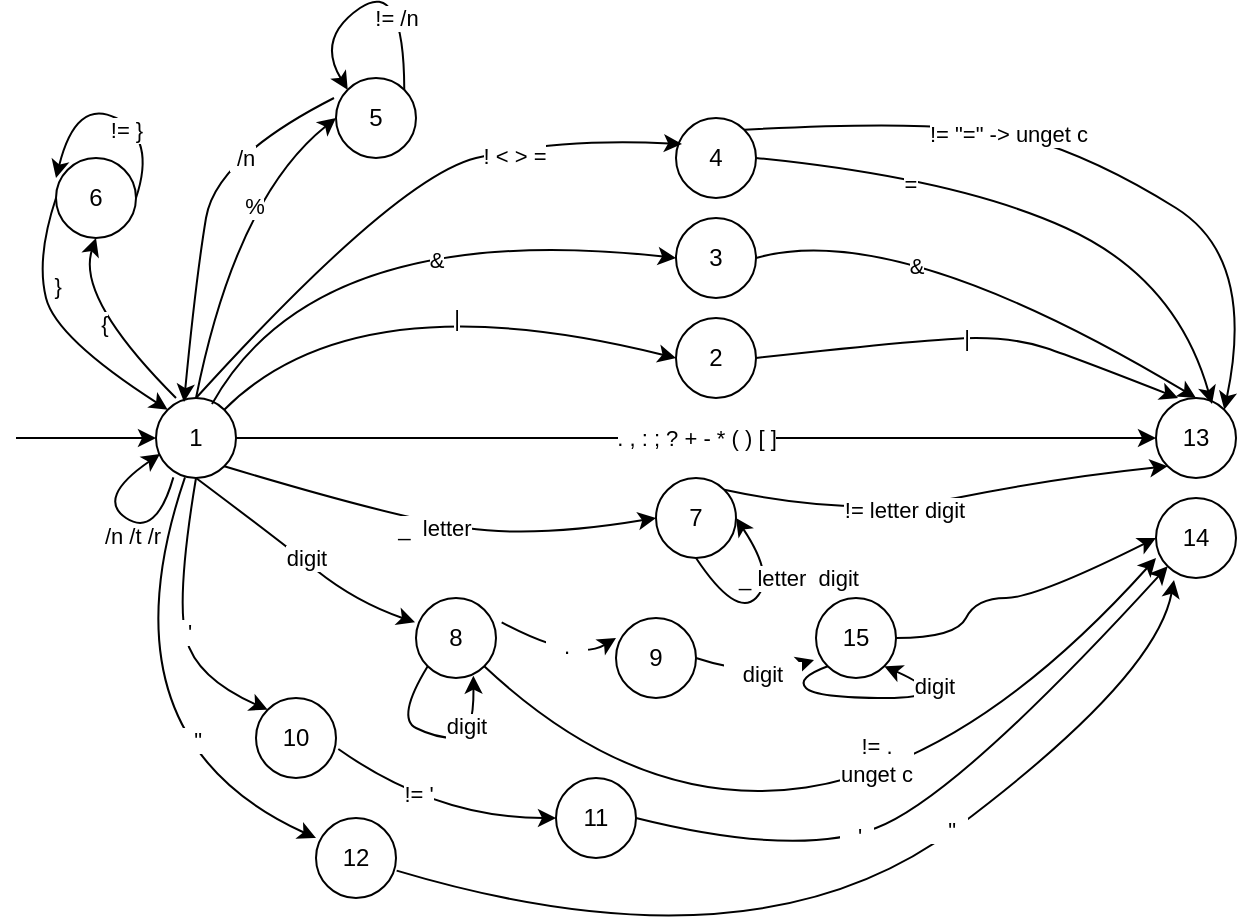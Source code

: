 <mxfile version="27.0.9">
  <diagram name="Página-1" id="EA2uWLYJ_UOKSl-ZkAOq">
    <mxGraphModel dx="944" dy="574" grid="1" gridSize="10" guides="1" tooltips="1" connect="1" arrows="1" fold="1" page="1" pageScale="1" pageWidth="827" pageHeight="1169" math="0" shadow="0">
      <root>
        <mxCell id="0" />
        <mxCell id="1" parent="0" />
        <mxCell id="xxiWGJY82aHQJvhDrTCa-1" value="1" style="ellipse;whiteSpace=wrap;html=1;aspect=fixed;" parent="1" vertex="1">
          <mxGeometry x="80" y="240" width="40" height="40" as="geometry" />
        </mxCell>
        <mxCell id="xxiWGJY82aHQJvhDrTCa-2" value="3" style="ellipse;whiteSpace=wrap;html=1;aspect=fixed;" parent="1" vertex="1">
          <mxGeometry x="340" y="150" width="40" height="40" as="geometry" />
        </mxCell>
        <mxCell id="xxiWGJY82aHQJvhDrTCa-3" value="2" style="ellipse;whiteSpace=wrap;html=1;aspect=fixed;" parent="1" vertex="1">
          <mxGeometry x="340" y="200" width="40" height="40" as="geometry" />
        </mxCell>
        <mxCell id="xxiWGJY82aHQJvhDrTCa-4" value="13" style="ellipse;whiteSpace=wrap;html=1;aspect=fixed;" parent="1" vertex="1">
          <mxGeometry x="580" y="240" width="40" height="40" as="geometry" />
        </mxCell>
        <mxCell id="xxiWGJY82aHQJvhDrTCa-8" value="" style="curved=1;endArrow=classic;html=1;rounded=0;entryX=0;entryY=0.5;entryDx=0;entryDy=0;exitX=1;exitY=0;exitDx=0;exitDy=0;" parent="1" source="xxiWGJY82aHQJvhDrTCa-1" target="xxiWGJY82aHQJvhDrTCa-3" edge="1">
          <mxGeometry width="50" height="50" relative="1" as="geometry">
            <mxPoint x="96" y="230" as="sourcePoint" />
            <mxPoint x="224.86" y="174" as="targetPoint" />
            <Array as="points">
              <mxPoint x="180" y="180" />
            </Array>
          </mxGeometry>
        </mxCell>
        <mxCell id="xxiWGJY82aHQJvhDrTCa-15" value="|" style="edgeLabel;html=1;align=center;verticalAlign=middle;resizable=0;points=[];" parent="xxiWGJY82aHQJvhDrTCa-8" vertex="1" connectable="0">
          <mxGeometry x="-0.026" relative="1" as="geometry">
            <mxPoint x="18" y="12" as="offset" />
          </mxGeometry>
        </mxCell>
        <mxCell id="xxiWGJY82aHQJvhDrTCa-10" value="" style="endArrow=classic;html=1;rounded=0;exitX=1;exitY=0.5;exitDx=0;exitDy=0;entryX=0;entryY=0.5;entryDx=0;entryDy=0;" parent="1" source="xxiWGJY82aHQJvhDrTCa-1" target="xxiWGJY82aHQJvhDrTCa-4" edge="1">
          <mxGeometry width="50" height="50" relative="1" as="geometry">
            <mxPoint x="390" y="290" as="sourcePoint" />
            <mxPoint x="440" y="240" as="targetPoint" />
          </mxGeometry>
        </mxCell>
        <mxCell id="xxiWGJY82aHQJvhDrTCa-13" value=". , : ; ? + - * ( ) [ ]" style="edgeLabel;html=1;align=center;verticalAlign=middle;resizable=0;points=[];" parent="xxiWGJY82aHQJvhDrTCa-10" vertex="1" connectable="0">
          <mxGeometry x="0.03" relative="1" as="geometry">
            <mxPoint x="-7" as="offset" />
          </mxGeometry>
        </mxCell>
        <mxCell id="xxiWGJY82aHQJvhDrTCa-16" value="" style="curved=1;endArrow=classic;html=1;rounded=0;entryX=0.275;entryY=0;entryDx=0;entryDy=0;exitX=1;exitY=0.5;exitDx=0;exitDy=0;entryPerimeter=0;" parent="1" source="xxiWGJY82aHQJvhDrTCa-3" target="xxiWGJY82aHQJvhDrTCa-4" edge="1">
          <mxGeometry width="50" height="50" relative="1" as="geometry">
            <mxPoint x="490" y="236" as="sourcePoint" />
            <mxPoint x="716" y="170" as="targetPoint" />
            <Array as="points">
              <mxPoint x="470" y="210" />
              <mxPoint x="510" y="210" />
              <mxPoint x="540" y="220" />
            </Array>
          </mxGeometry>
        </mxCell>
        <mxCell id="xxiWGJY82aHQJvhDrTCa-17" value="|" style="edgeLabel;html=1;align=center;verticalAlign=middle;resizable=0;points=[];" parent="xxiWGJY82aHQJvhDrTCa-16" vertex="1" connectable="0">
          <mxGeometry x="-0.026" relative="1" as="geometry">
            <mxPoint as="offset" />
          </mxGeometry>
        </mxCell>
        <mxCell id="xxiWGJY82aHQJvhDrTCa-18" value="" style="curved=1;endArrow=classic;html=1;rounded=0;exitX=0.7;exitY=0.075;exitDx=0;exitDy=0;exitPerimeter=0;entryX=0;entryY=0.5;entryDx=0;entryDy=0;" parent="1" source="xxiWGJY82aHQJvhDrTCa-1" target="xxiWGJY82aHQJvhDrTCa-2" edge="1">
          <mxGeometry width="50" height="50" relative="1" as="geometry">
            <mxPoint x="100" y="226" as="sourcePoint" />
            <mxPoint x="330" y="130" as="targetPoint" />
            <Array as="points">
              <mxPoint x="160" y="150" />
            </Array>
          </mxGeometry>
        </mxCell>
        <mxCell id="xxiWGJY82aHQJvhDrTCa-23" value="&amp;amp;" style="edgeLabel;html=1;align=center;verticalAlign=middle;resizable=0;points=[];" parent="xxiWGJY82aHQJvhDrTCa-18" vertex="1" connectable="0">
          <mxGeometry x="-0.047" y="-1" relative="1" as="geometry">
            <mxPoint x="30" y="16" as="offset" />
          </mxGeometry>
        </mxCell>
        <mxCell id="xxiWGJY82aHQJvhDrTCa-24" value="" style="curved=1;endArrow=classic;html=1;rounded=0;exitX=1;exitY=0.5;exitDx=0;exitDy=0;entryX=0.5;entryY=0;entryDx=0;entryDy=0;" parent="1" source="xxiWGJY82aHQJvhDrTCa-2" target="xxiWGJY82aHQJvhDrTCa-4" edge="1">
          <mxGeometry width="50" height="50" relative="1" as="geometry">
            <mxPoint x="380" y="181.5" as="sourcePoint" />
            <mxPoint x="612" y="58.5" as="targetPoint" />
            <Array as="points">
              <mxPoint x="450" y="150" />
            </Array>
          </mxGeometry>
        </mxCell>
        <mxCell id="xxiWGJY82aHQJvhDrTCa-25" value="&amp;amp;" style="edgeLabel;html=1;align=center;verticalAlign=middle;resizable=0;points=[];" parent="xxiWGJY82aHQJvhDrTCa-24" vertex="1" connectable="0">
          <mxGeometry x="-0.047" y="-1" relative="1" as="geometry">
            <mxPoint x="-28" as="offset" />
          </mxGeometry>
        </mxCell>
        <mxCell id="xxiWGJY82aHQJvhDrTCa-26" value="5" style="ellipse;whiteSpace=wrap;html=1;aspect=fixed;" parent="1" vertex="1">
          <mxGeometry x="170" y="80" width="40" height="40" as="geometry" />
        </mxCell>
        <mxCell id="xxiWGJY82aHQJvhDrTCa-28" value="" style="curved=1;endArrow=classic;html=1;rounded=0;exitX=0.5;exitY=0;exitDx=0;exitDy=0;entryX=0;entryY=0.5;entryDx=0;entryDy=0;" parent="1" source="xxiWGJY82aHQJvhDrTCa-1" target="xxiWGJY82aHQJvhDrTCa-26" edge="1">
          <mxGeometry width="50" height="50" relative="1" as="geometry">
            <mxPoint x="390" y="290" as="sourcePoint" />
            <mxPoint x="440" y="240" as="targetPoint" />
            <Array as="points">
              <mxPoint x="120" y="140" />
            </Array>
          </mxGeometry>
        </mxCell>
        <mxCell id="xxiWGJY82aHQJvhDrTCa-29" value="%" style="edgeLabel;html=1;align=center;verticalAlign=middle;resizable=0;points=[];" parent="xxiWGJY82aHQJvhDrTCa-28" vertex="1" connectable="0">
          <mxGeometry x="0.251" y="-17" relative="1" as="geometry">
            <mxPoint x="-3" y="-8" as="offset" />
          </mxGeometry>
        </mxCell>
        <mxCell id="xxiWGJY82aHQJvhDrTCa-34" value="6" style="ellipse;whiteSpace=wrap;html=1;aspect=fixed;" parent="1" vertex="1">
          <mxGeometry x="30" y="120" width="40" height="40" as="geometry" />
        </mxCell>
        <mxCell id="xxiWGJY82aHQJvhDrTCa-35" value="" style="curved=1;endArrow=classic;html=1;rounded=0;exitX=0.25;exitY=0;exitDx=0;exitDy=0;exitPerimeter=0;entryX=0.5;entryY=1;entryDx=0;entryDy=0;" parent="1" source="xxiWGJY82aHQJvhDrTCa-1" target="xxiWGJY82aHQJvhDrTCa-34" edge="1">
          <mxGeometry width="50" height="50" relative="1" as="geometry">
            <mxPoint x="90" y="195" as="sourcePoint" />
            <mxPoint x="50" y="170" as="targetPoint" />
            <Array as="points">
              <mxPoint x="40" y="190" />
            </Array>
          </mxGeometry>
        </mxCell>
        <mxCell id="xxiWGJY82aHQJvhDrTCa-37" value="{" style="edgeLabel;html=1;align=center;verticalAlign=middle;resizable=0;points=[];" parent="xxiWGJY82aHQJvhDrTCa-35" vertex="1" connectable="0">
          <mxGeometry x="0.016" y="-1" relative="1" as="geometry">
            <mxPoint as="offset" />
          </mxGeometry>
        </mxCell>
        <mxCell id="xxiWGJY82aHQJvhDrTCa-38" value="" style="curved=1;endArrow=classic;html=1;rounded=0;exitX=1;exitY=0.5;exitDx=0;exitDy=0;entryX=0;entryY=0.25;entryDx=0;entryDy=0;entryPerimeter=0;" parent="1" source="xxiWGJY82aHQJvhDrTCa-34" target="xxiWGJY82aHQJvhDrTCa-34" edge="1">
          <mxGeometry width="50" height="50" relative="1" as="geometry">
            <mxPoint x="400" y="230" as="sourcePoint" />
            <mxPoint x="450" y="180" as="targetPoint" />
            <Array as="points">
              <mxPoint x="80" y="110" />
              <mxPoint x="40" y="90" />
            </Array>
          </mxGeometry>
        </mxCell>
        <mxCell id="xxiWGJY82aHQJvhDrTCa-39" value="!= }" style="edgeLabel;html=1;align=center;verticalAlign=middle;resizable=0;points=[];" parent="xxiWGJY82aHQJvhDrTCa-38" vertex="1" connectable="0">
          <mxGeometry x="-0.106" y="6" relative="1" as="geometry">
            <mxPoint x="6" as="offset" />
          </mxGeometry>
        </mxCell>
        <mxCell id="xxiWGJY82aHQJvhDrTCa-42" value="" style="curved=1;endArrow=classic;html=1;rounded=0;exitX=0;exitY=0.5;exitDx=0;exitDy=0;entryX=0;entryY=0;entryDx=0;entryDy=0;" parent="1" source="xxiWGJY82aHQJvhDrTCa-34" target="xxiWGJY82aHQJvhDrTCa-1" edge="1">
          <mxGeometry width="50" height="50" relative="1" as="geometry">
            <mxPoint x="400" y="230" as="sourcePoint" />
            <mxPoint x="450" y="180" as="targetPoint" />
            <Array as="points">
              <mxPoint x="20" y="170" />
              <mxPoint x="30" y="210" />
            </Array>
          </mxGeometry>
        </mxCell>
        <mxCell id="xxiWGJY82aHQJvhDrTCa-43" value="&amp;nbsp;} " style="edgeLabel;html=1;align=center;verticalAlign=middle;resizable=0;points=[];" parent="xxiWGJY82aHQJvhDrTCa-42" vertex="1" connectable="0">
          <mxGeometry x="-0.323" y="5" relative="1" as="geometry">
            <mxPoint as="offset" />
          </mxGeometry>
        </mxCell>
        <mxCell id="xxiWGJY82aHQJvhDrTCa-45" value="" style="curved=1;endArrow=classic;html=1;rounded=0;exitX=1;exitY=0;exitDx=0;exitDy=0;entryX=0;entryY=0;entryDx=0;entryDy=0;" parent="1" source="xxiWGJY82aHQJvhDrTCa-26" target="xxiWGJY82aHQJvhDrTCa-26" edge="1">
          <mxGeometry width="50" height="50" relative="1" as="geometry">
            <mxPoint x="380" y="110" as="sourcePoint" />
            <mxPoint x="340" y="100" as="targetPoint" />
            <Array as="points">
              <mxPoint x="204" y="30" />
              <mxPoint x="160" y="60" />
            </Array>
          </mxGeometry>
        </mxCell>
        <mxCell id="xxiWGJY82aHQJvhDrTCa-47" value="!= /n" style="edgeLabel;html=1;align=center;verticalAlign=middle;resizable=0;points=[];" parent="xxiWGJY82aHQJvhDrTCa-45" vertex="1" connectable="0">
          <mxGeometry x="-0.156" y="6" relative="1" as="geometry">
            <mxPoint x="-5" y="13" as="offset" />
          </mxGeometry>
        </mxCell>
        <mxCell id="xxiWGJY82aHQJvhDrTCa-48" value="" style="curved=1;endArrow=classic;html=1;rounded=0;entryX=0.35;entryY=0.05;entryDx=0;entryDy=0;entryPerimeter=0;exitX=-0.025;exitY=0.25;exitDx=0;exitDy=0;exitPerimeter=0;" parent="1" source="xxiWGJY82aHQJvhDrTCa-26" target="xxiWGJY82aHQJvhDrTCa-1" edge="1">
          <mxGeometry width="50" height="50" relative="1" as="geometry">
            <mxPoint x="340" y="80" as="sourcePoint" />
            <mxPoint x="450" y="240" as="targetPoint" />
            <Array as="points">
              <mxPoint x="110" y="120" />
              <mxPoint x="100" y="180" />
            </Array>
          </mxGeometry>
        </mxCell>
        <mxCell id="xxiWGJY82aHQJvhDrTCa-49" value="&amp;nbsp;/n " style="edgeLabel;html=1;align=center;verticalAlign=middle;resizable=0;points=[];" parent="xxiWGJY82aHQJvhDrTCa-48" vertex="1" connectable="0">
          <mxGeometry x="-0.423" y="6" relative="1" as="geometry">
            <mxPoint as="offset" />
          </mxGeometry>
        </mxCell>
        <mxCell id="xxiWGJY82aHQJvhDrTCa-50" value="" style="curved=1;endArrow=classic;html=1;rounded=0;exitX=0.217;exitY=0.992;exitDx=0;exitDy=0;entryX=0.05;entryY=0.7;entryDx=0;entryDy=0;entryPerimeter=0;exitPerimeter=0;" parent="1" source="xxiWGJY82aHQJvhDrTCa-1" target="xxiWGJY82aHQJvhDrTCa-1" edge="1">
          <mxGeometry width="50" height="50" relative="1" as="geometry">
            <mxPoint x="400" y="290" as="sourcePoint" />
            <mxPoint x="450" y="240" as="targetPoint" />
            <Array as="points">
              <mxPoint x="80" y="310" />
              <mxPoint x="50" y="290" />
            </Array>
          </mxGeometry>
        </mxCell>
        <mxCell id="xxiWGJY82aHQJvhDrTCa-52" value="/n /t /r" style="edgeLabel;html=1;align=center;verticalAlign=middle;resizable=0;points=[];" parent="xxiWGJY82aHQJvhDrTCa-50" vertex="1" connectable="0">
          <mxGeometry x="-0.12" y="2" relative="1" as="geometry">
            <mxPoint x="2" y="6" as="offset" />
          </mxGeometry>
        </mxCell>
        <mxCell id="xxiWGJY82aHQJvhDrTCa-53" value="" style="endArrow=classic;html=1;rounded=0;" parent="1" edge="1">
          <mxGeometry width="50" height="50" relative="1" as="geometry">
            <mxPoint x="10" y="260" as="sourcePoint" />
            <mxPoint x="80" y="260" as="targetPoint" />
          </mxGeometry>
        </mxCell>
        <mxCell id="xxiWGJY82aHQJvhDrTCa-54" value="4" style="ellipse;whiteSpace=wrap;html=1;aspect=fixed;" parent="1" vertex="1">
          <mxGeometry x="340" y="100" width="40" height="40" as="geometry" />
        </mxCell>
        <mxCell id="xxiWGJY82aHQJvhDrTCa-55" value="" style="curved=1;endArrow=classic;html=1;rounded=0;exitX=0.5;exitY=0;exitDx=0;exitDy=0;entryX=0.075;entryY=0.325;entryDx=0;entryDy=0;entryPerimeter=0;" parent="1" source="xxiWGJY82aHQJvhDrTCa-1" target="xxiWGJY82aHQJvhDrTCa-54" edge="1">
          <mxGeometry width="50" height="50" relative="1" as="geometry">
            <mxPoint x="330" y="290" as="sourcePoint" />
            <mxPoint x="380" y="240" as="targetPoint" />
            <Array as="points">
              <mxPoint x="200" y="130" />
              <mxPoint x="280" y="110" />
            </Array>
          </mxGeometry>
        </mxCell>
        <mxCell id="xxiWGJY82aHQJvhDrTCa-56" value="! &amp;lt; &amp;gt; =" style="edgeLabel;html=1;align=center;verticalAlign=middle;resizable=0;points=[];" parent="xxiWGJY82aHQJvhDrTCa-55" vertex="1" connectable="0">
          <mxGeometry x="0.419" y="-3" relative="1" as="geometry">
            <mxPoint as="offset" />
          </mxGeometry>
        </mxCell>
        <mxCell id="xxiWGJY82aHQJvhDrTCa-57" value="" style="curved=1;endArrow=classic;html=1;rounded=0;entryX=0.7;entryY=0.075;entryDx=0;entryDy=0;exitX=1;exitY=0.5;exitDx=0;exitDy=0;entryPerimeter=0;" parent="1" source="xxiWGJY82aHQJvhDrTCa-54" target="xxiWGJY82aHQJvhDrTCa-4" edge="1">
          <mxGeometry width="50" height="50" relative="1" as="geometry">
            <mxPoint x="330" y="290" as="sourcePoint" />
            <mxPoint x="380" y="240" as="targetPoint" />
            <Array as="points">
              <mxPoint x="480" y="130" />
              <mxPoint x="590" y="180" />
            </Array>
          </mxGeometry>
        </mxCell>
        <mxCell id="xxiWGJY82aHQJvhDrTCa-58" value="=" style="edgeLabel;html=1;align=center;verticalAlign=middle;resizable=0;points=[];" parent="xxiWGJY82aHQJvhDrTCa-57" vertex="1" connectable="0">
          <mxGeometry x="-0.455" y="-5" relative="1" as="geometry">
            <mxPoint as="offset" />
          </mxGeometry>
        </mxCell>
        <mxCell id="xxiWGJY82aHQJvhDrTCa-59" value="" style="curved=1;endArrow=classic;html=1;rounded=0;exitX=1;exitY=0;exitDx=0;exitDy=0;entryX=1;entryY=0;entryDx=0;entryDy=0;" parent="1" source="xxiWGJY82aHQJvhDrTCa-54" target="xxiWGJY82aHQJvhDrTCa-4" edge="1">
          <mxGeometry width="50" height="50" relative="1" as="geometry">
            <mxPoint x="330" y="290" as="sourcePoint" />
            <mxPoint x="380" y="240" as="targetPoint" />
            <Array as="points">
              <mxPoint x="480" y="100" />
              <mxPoint x="550" y="120" />
              <mxPoint x="630" y="170" />
            </Array>
          </mxGeometry>
        </mxCell>
        <mxCell id="xxiWGJY82aHQJvhDrTCa-60" value="!= &quot;=&quot; -&amp;gt; unget c" style="edgeLabel;html=1;align=center;verticalAlign=middle;resizable=0;points=[];" parent="xxiWGJY82aHQJvhDrTCa-59" vertex="1" connectable="0">
          <mxGeometry x="-0.243" relative="1" as="geometry">
            <mxPoint as="offset" />
          </mxGeometry>
        </mxCell>
        <mxCell id="xxiWGJY82aHQJvhDrTCa-61" value="7" style="ellipse;whiteSpace=wrap;html=1;aspect=fixed;" parent="1" vertex="1">
          <mxGeometry x="330" y="280" width="40" height="40" as="geometry" />
        </mxCell>
        <mxCell id="xxiWGJY82aHQJvhDrTCa-62" value="8" style="ellipse;whiteSpace=wrap;html=1;aspect=fixed;" parent="1" vertex="1">
          <mxGeometry x="210" y="340" width="40" height="40" as="geometry" />
        </mxCell>
        <mxCell id="xxiWGJY82aHQJvhDrTCa-63" value="15" style="ellipse;whiteSpace=wrap;html=1;aspect=fixed;" parent="1" vertex="1">
          <mxGeometry x="410" y="340" width="40" height="40" as="geometry" />
        </mxCell>
        <mxCell id="xxiWGJY82aHQJvhDrTCa-64" value="11" style="ellipse;whiteSpace=wrap;html=1;aspect=fixed;" parent="1" vertex="1">
          <mxGeometry x="280" y="430" width="40" height="40" as="geometry" />
        </mxCell>
        <mxCell id="xxiWGJY82aHQJvhDrTCa-66" value="10" style="ellipse;whiteSpace=wrap;html=1;aspect=fixed;" parent="1" vertex="1">
          <mxGeometry x="130" y="390" width="40" height="40" as="geometry" />
        </mxCell>
        <mxCell id="xxiWGJY82aHQJvhDrTCa-67" value="" style="curved=1;endArrow=classic;html=1;rounded=0;exitX=1;exitY=1;exitDx=0;exitDy=0;entryX=0;entryY=0.5;entryDx=0;entryDy=0;" parent="1" source="xxiWGJY82aHQJvhDrTCa-1" target="xxiWGJY82aHQJvhDrTCa-61" edge="1">
          <mxGeometry width="50" height="50" relative="1" as="geometry">
            <mxPoint x="320" y="330" as="sourcePoint" />
            <mxPoint x="370" y="280" as="targetPoint" />
            <Array as="points">
              <mxPoint x="200" y="300" />
              <mxPoint x="270" y="310" />
            </Array>
          </mxGeometry>
        </mxCell>
        <mxCell id="xxiWGJY82aHQJvhDrTCa-68" value="_&amp;nbsp; letter" style="edgeLabel;html=1;align=center;verticalAlign=middle;resizable=0;points=[];" parent="xxiWGJY82aHQJvhDrTCa-67" vertex="1" connectable="0">
          <mxGeometry x="-0.02" y="-2" relative="1" as="geometry">
            <mxPoint as="offset" />
          </mxGeometry>
        </mxCell>
        <mxCell id="xxiWGJY82aHQJvhDrTCa-69" value="" style="curved=1;endArrow=classic;html=1;rounded=0;exitX=0.5;exitY=1;exitDx=0;exitDy=0;entryX=1;entryY=0.5;entryDx=0;entryDy=0;" parent="1" source="xxiWGJY82aHQJvhDrTCa-61" target="xxiWGJY82aHQJvhDrTCa-61" edge="1">
          <mxGeometry width="50" height="50" relative="1" as="geometry">
            <mxPoint x="340" y="380" as="sourcePoint" />
            <mxPoint x="390" y="330" as="targetPoint" />
            <Array as="points">
              <mxPoint x="370" y="350" />
              <mxPoint x="390" y="330" />
            </Array>
          </mxGeometry>
        </mxCell>
        <mxCell id="xxiWGJY82aHQJvhDrTCa-70" value="_ letter&amp;nbsp; digit" style="edgeLabel;html=1;align=center;verticalAlign=middle;resizable=0;points=[];" parent="xxiWGJY82aHQJvhDrTCa-69" vertex="1" connectable="0">
          <mxGeometry x="0.178" y="4" relative="1" as="geometry">
            <mxPoint x="17" y="-1" as="offset" />
          </mxGeometry>
        </mxCell>
        <mxCell id="xxiWGJY82aHQJvhDrTCa-71" value="" style="curved=1;endArrow=classic;html=1;rounded=0;entryX=0;entryY=1;entryDx=0;entryDy=0;exitX=1;exitY=0;exitDx=0;exitDy=0;" parent="1" source="xxiWGJY82aHQJvhDrTCa-61" target="xxiWGJY82aHQJvhDrTCa-4" edge="1">
          <mxGeometry width="50" height="50" relative="1" as="geometry">
            <mxPoint x="320" y="330" as="sourcePoint" />
            <mxPoint x="370" y="280" as="targetPoint" />
            <Array as="points">
              <mxPoint x="430" y="300" />
              <mxPoint x="530" y="280" />
            </Array>
          </mxGeometry>
        </mxCell>
        <mxCell id="xxiWGJY82aHQJvhDrTCa-72" value="!= letter digit" style="edgeLabel;html=1;align=center;verticalAlign=middle;resizable=0;points=[];" parent="xxiWGJY82aHQJvhDrTCa-71" vertex="1" connectable="0">
          <mxGeometry x="-0.19" relative="1" as="geometry">
            <mxPoint as="offset" />
          </mxGeometry>
        </mxCell>
        <mxCell id="xxiWGJY82aHQJvhDrTCa-73" value="" style="curved=1;endArrow=classic;html=1;rounded=0;exitX=0.5;exitY=1;exitDx=0;exitDy=0;entryX=-0.012;entryY=0.304;entryDx=0;entryDy=0;entryPerimeter=0;" parent="1" source="xxiWGJY82aHQJvhDrTCa-1" target="xxiWGJY82aHQJvhDrTCa-62" edge="1">
          <mxGeometry width="50" height="50" relative="1" as="geometry">
            <mxPoint x="165" y="405" as="sourcePoint" />
            <mxPoint x="215" y="355" as="targetPoint" />
            <Array as="points">
              <mxPoint x="140" y="310" />
              <mxPoint x="180" y="342" />
            </Array>
          </mxGeometry>
        </mxCell>
        <mxCell id="xxiWGJY82aHQJvhDrTCa-74" value="digit" style="edgeLabel;html=1;align=center;verticalAlign=middle;resizable=0;points=[];" parent="xxiWGJY82aHQJvhDrTCa-73" vertex="1" connectable="0">
          <mxGeometry x="0.021" y="2" relative="1" as="geometry">
            <mxPoint as="offset" />
          </mxGeometry>
        </mxCell>
        <mxCell id="xxiWGJY82aHQJvhDrTCa-75" value="" style="curved=1;endArrow=classic;html=1;rounded=0;exitX=0;exitY=1;exitDx=0;exitDy=0;entryX=0.717;entryY=0.971;entryDx=0;entryDy=0;entryPerimeter=0;" parent="1" source="xxiWGJY82aHQJvhDrTCa-62" target="xxiWGJY82aHQJvhDrTCa-62" edge="1">
          <mxGeometry width="50" height="50" relative="1" as="geometry">
            <mxPoint x="260" y="390" as="sourcePoint" />
            <mxPoint x="280" y="370" as="targetPoint" />
            <Array as="points">
              <mxPoint x="200" y="400" />
              <mxPoint x="220" y="410" />
              <mxPoint x="239" y="410" />
            </Array>
          </mxGeometry>
        </mxCell>
        <mxCell id="xxiWGJY82aHQJvhDrTCa-76" value="digit" style="edgeLabel;html=1;align=center;verticalAlign=middle;resizable=0;points=[];" parent="xxiWGJY82aHQJvhDrTCa-75" vertex="1" connectable="0">
          <mxGeometry x="0.178" y="4" relative="1" as="geometry">
            <mxPoint x="7" y="-2" as="offset" />
          </mxGeometry>
        </mxCell>
        <mxCell id="xxiWGJY82aHQJvhDrTCa-77" value="" style="curved=1;endArrow=classic;html=1;rounded=0;exitX=1.071;exitY=0.304;exitDx=0;exitDy=0;exitPerimeter=0;entryX=0;entryY=0.25;entryDx=0;entryDy=0;entryPerimeter=0;" parent="1" source="xxiWGJY82aHQJvhDrTCa-62" target="d8cu9FcFIqx3h7Q8h6GW-1" edge="1">
          <mxGeometry width="50" height="50" relative="1" as="geometry">
            <mxPoint x="320" y="310" as="sourcePoint" />
            <mxPoint x="310" y="360" as="targetPoint" />
            <Array as="points">
              <mxPoint x="290" y="372" />
            </Array>
          </mxGeometry>
        </mxCell>
        <mxCell id="xxiWGJY82aHQJvhDrTCa-78" value="&lt;div&gt;&amp;nbsp;&amp;nbsp; . &amp;nbsp;&amp;nbsp; &lt;br&gt;&lt;/div&gt;" style="edgeLabel;html=1;align=center;verticalAlign=middle;resizable=0;points=[];" parent="xxiWGJY82aHQJvhDrTCa-77" vertex="1" connectable="0">
          <mxGeometry x="-0.379" y="-2" relative="1" as="geometry">
            <mxPoint x="15" as="offset" />
          </mxGeometry>
        </mxCell>
        <mxCell id="xxiWGJY82aHQJvhDrTCa-79" value="" style="curved=1;endArrow=classic;html=1;rounded=0;exitX=0;exitY=1;exitDx=0;exitDy=0;entryX=1;entryY=1;entryDx=0;entryDy=0;" parent="1" source="xxiWGJY82aHQJvhDrTCa-63" target="xxiWGJY82aHQJvhDrTCa-63" edge="1">
          <mxGeometry width="50" height="50" relative="1" as="geometry">
            <mxPoint x="340" y="398" as="sourcePoint" />
            <mxPoint x="375" y="390" as="targetPoint" />
            <Array as="points">
              <mxPoint x="400" y="380" />
              <mxPoint x="410" y="390" />
              <mxPoint x="480" y="390" />
            </Array>
          </mxGeometry>
        </mxCell>
        <mxCell id="xxiWGJY82aHQJvhDrTCa-80" value="digit" style="edgeLabel;html=1;align=center;verticalAlign=middle;resizable=0;points=[];" parent="xxiWGJY82aHQJvhDrTCa-79" vertex="1" connectable="0">
          <mxGeometry x="0.178" y="4" relative="1" as="geometry">
            <mxPoint x="7" y="-2" as="offset" />
          </mxGeometry>
        </mxCell>
        <mxCell id="xxiWGJY82aHQJvhDrTCa-82" value="" style="curved=1;endArrow=classic;html=1;rounded=0;exitX=1;exitY=0.5;exitDx=0;exitDy=0;entryX=0;entryY=0.5;entryDx=0;entryDy=0;" parent="1" source="xxiWGJY82aHQJvhDrTCa-63" target="xxiWGJY82aHQJvhDrTCa-100" edge="1">
          <mxGeometry width="50" height="50" relative="1" as="geometry">
            <mxPoint x="320" y="310" as="sourcePoint" />
            <mxPoint x="370" y="260" as="targetPoint" />
            <Array as="points">
              <mxPoint x="480" y="360" />
              <mxPoint x="490" y="340" />
              <mxPoint x="520" y="340" />
            </Array>
          </mxGeometry>
        </mxCell>
        <mxCell id="xxiWGJY82aHQJvhDrTCa-84" value="" style="curved=1;endArrow=classic;html=1;rounded=0;exitX=1;exitY=1;exitDx=0;exitDy=0;entryX=0;entryY=0.75;entryDx=0;entryDy=0;entryPerimeter=0;" parent="1" source="xxiWGJY82aHQJvhDrTCa-62" target="xxiWGJY82aHQJvhDrTCa-100" edge="1">
          <mxGeometry width="50" height="50" relative="1" as="geometry">
            <mxPoint x="320" y="380" as="sourcePoint" />
            <mxPoint x="370" y="330" as="targetPoint" />
            <Array as="points">
              <mxPoint x="400" y="520" />
            </Array>
          </mxGeometry>
        </mxCell>
        <mxCell id="xxiWGJY82aHQJvhDrTCa-85" value="!= .&lt;br&gt;unget c" style="edgeLabel;html=1;align=center;verticalAlign=middle;resizable=0;points=[];" parent="xxiWGJY82aHQJvhDrTCa-84" vertex="1" connectable="0">
          <mxGeometry x="0.263" y="31" relative="1" as="geometry">
            <mxPoint x="2" y="-11" as="offset" />
          </mxGeometry>
        </mxCell>
        <mxCell id="xxiWGJY82aHQJvhDrTCa-86" value="" style="curved=1;endArrow=classic;html=1;rounded=0;exitX=0.5;exitY=1;exitDx=0;exitDy=0;entryX=0;entryY=0;entryDx=0;entryDy=0;" parent="1" source="xxiWGJY82aHQJvhDrTCa-1" target="xxiWGJY82aHQJvhDrTCa-66" edge="1">
          <mxGeometry width="50" height="50" relative="1" as="geometry">
            <mxPoint x="320" y="380" as="sourcePoint" />
            <mxPoint x="370" y="330" as="targetPoint" />
            <Array as="points">
              <mxPoint x="90" y="340" />
              <mxPoint x="100" y="380" />
            </Array>
          </mxGeometry>
        </mxCell>
        <mxCell id="xxiWGJY82aHQJvhDrTCa-89" value="&amp;nbsp;&amp;nbsp; &#39;&amp;nbsp;&amp;nbsp; " style="edgeLabel;html=1;align=center;verticalAlign=middle;resizable=0;points=[];" parent="xxiWGJY82aHQJvhDrTCa-86" vertex="1" connectable="0">
          <mxGeometry x="0.112" relative="1" as="geometry">
            <mxPoint as="offset" />
          </mxGeometry>
        </mxCell>
        <mxCell id="xxiWGJY82aHQJvhDrTCa-90" value="" style="curved=1;endArrow=classic;html=1;rounded=0;exitX=1.029;exitY=0.638;exitDx=0;exitDy=0;exitPerimeter=0;entryX=0;entryY=0.5;entryDx=0;entryDy=0;" parent="1" source="xxiWGJY82aHQJvhDrTCa-66" target="xxiWGJY82aHQJvhDrTCa-64" edge="1">
          <mxGeometry width="50" height="50" relative="1" as="geometry">
            <mxPoint x="320" y="330" as="sourcePoint" />
            <mxPoint x="370" y="280" as="targetPoint" />
            <Array as="points">
              <mxPoint x="220" y="450" />
            </Array>
          </mxGeometry>
        </mxCell>
        <mxCell id="xxiWGJY82aHQJvhDrTCa-91" value="!= &#39;" style="edgeLabel;html=1;align=center;verticalAlign=middle;resizable=0;points=[];" parent="xxiWGJY82aHQJvhDrTCa-90" vertex="1" connectable="0">
          <mxGeometry x="-0.246" y="5" relative="1" as="geometry">
            <mxPoint as="offset" />
          </mxGeometry>
        </mxCell>
        <mxCell id="xxiWGJY82aHQJvhDrTCa-92" value="" style="curved=1;endArrow=classic;html=1;rounded=0;exitX=1;exitY=0.5;exitDx=0;exitDy=0;entryX=0;entryY=1;entryDx=0;entryDy=0;" parent="1" source="xxiWGJY82aHQJvhDrTCa-64" target="xxiWGJY82aHQJvhDrTCa-100" edge="1">
          <mxGeometry width="50" height="50" relative="1" as="geometry">
            <mxPoint x="350" y="490" as="sourcePoint" />
            <mxPoint x="400" y="440" as="targetPoint" />
            <Array as="points">
              <mxPoint x="400" y="470" />
              <mxPoint x="480" y="440" />
            </Array>
          </mxGeometry>
        </mxCell>
        <mxCell id="xxiWGJY82aHQJvhDrTCa-93" value="&amp;nbsp;&amp;nbsp; &#39;&amp;nbsp;&amp;nbsp; " style="edgeLabel;html=1;align=center;verticalAlign=middle;resizable=0;points=[];" parent="xxiWGJY82aHQJvhDrTCa-92" vertex="1" connectable="0">
          <mxGeometry x="-0.296" relative="1" as="geometry">
            <mxPoint as="offset" />
          </mxGeometry>
        </mxCell>
        <mxCell id="xxiWGJY82aHQJvhDrTCa-95" value="12" style="ellipse;whiteSpace=wrap;html=1;aspect=fixed;" parent="1" vertex="1">
          <mxGeometry x="160" y="450" width="40" height="40" as="geometry" />
        </mxCell>
        <mxCell id="xxiWGJY82aHQJvhDrTCa-96" value="" style="curved=1;endArrow=classic;html=1;rounded=0;exitX=0.362;exitY=0.992;exitDx=0;exitDy=0;exitPerimeter=0;entryX=0;entryY=0.25;entryDx=0;entryDy=0;entryPerimeter=0;" parent="1" source="xxiWGJY82aHQJvhDrTCa-1" target="xxiWGJY82aHQJvhDrTCa-95" edge="1">
          <mxGeometry width="50" height="50" relative="1" as="geometry">
            <mxPoint x="50" y="460" as="sourcePoint" />
            <mxPoint x="100" y="410" as="targetPoint" />
            <Array as="points">
              <mxPoint x="50" y="410" />
            </Array>
          </mxGeometry>
        </mxCell>
        <mxCell id="xxiWGJY82aHQJvhDrTCa-97" value="&amp;nbsp;&amp;nbsp; &quot;&amp;nbsp;&amp;nbsp; " style="edgeLabel;html=1;align=center;verticalAlign=middle;resizable=0;points=[];" parent="xxiWGJY82aHQJvhDrTCa-96" vertex="1" connectable="0">
          <mxGeometry x="0.41" y="20" relative="1" as="geometry">
            <mxPoint as="offset" />
          </mxGeometry>
        </mxCell>
        <mxCell id="xxiWGJY82aHQJvhDrTCa-98" value="" style="curved=1;endArrow=classic;html=1;rounded=0;exitX=1.008;exitY=0.658;exitDx=0;exitDy=0;exitPerimeter=0;entryX=0.225;entryY=1.025;entryDx=0;entryDy=0;entryPerimeter=0;" parent="1" source="xxiWGJY82aHQJvhDrTCa-95" target="xxiWGJY82aHQJvhDrTCa-100" edge="1">
          <mxGeometry width="50" height="50" relative="1" as="geometry">
            <mxPoint x="384" y="500" as="sourcePoint" />
            <mxPoint x="450" y="680" as="targetPoint" />
            <Array as="points">
              <mxPoint x="380" y="530" />
              <mxPoint x="580" y="380" />
            </Array>
          </mxGeometry>
        </mxCell>
        <mxCell id="xxiWGJY82aHQJvhDrTCa-99" value="&amp;nbsp;&amp;nbsp; &quot;&amp;nbsp;&amp;nbsp; " style="edgeLabel;html=1;align=center;verticalAlign=middle;resizable=0;points=[];" parent="xxiWGJY82aHQJvhDrTCa-98" vertex="1" connectable="0">
          <mxGeometry x="0.41" y="20" relative="1" as="geometry">
            <mxPoint x="-17" y="35" as="offset" />
          </mxGeometry>
        </mxCell>
        <mxCell id="xxiWGJY82aHQJvhDrTCa-100" value="14" style="ellipse;whiteSpace=wrap;html=1;aspect=fixed;" parent="1" vertex="1">
          <mxGeometry x="580" y="290" width="40" height="40" as="geometry" />
        </mxCell>
        <mxCell id="d8cu9FcFIqx3h7Q8h6GW-1" value="9" style="ellipse;whiteSpace=wrap;html=1;aspect=fixed;" vertex="1" parent="1">
          <mxGeometry x="310" y="350" width="40" height="40" as="geometry" />
        </mxCell>
        <mxCell id="d8cu9FcFIqx3h7Q8h6GW-3" value="" style="curved=1;endArrow=classic;html=1;rounded=0;exitX=1;exitY=0.5;exitDx=0;exitDy=0;entryX=-0.025;entryY=0.775;entryDx=0;entryDy=0;entryPerimeter=0;" edge="1" parent="1" source="d8cu9FcFIqx3h7Q8h6GW-1" target="xxiWGJY82aHQJvhDrTCa-63">
          <mxGeometry width="50" height="50" relative="1" as="geometry">
            <mxPoint x="370" y="370" as="sourcePoint" />
            <mxPoint x="427" y="378" as="targetPoint" />
            <Array as="points">
              <mxPoint x="380" y="380" />
            </Array>
          </mxGeometry>
        </mxCell>
        <mxCell id="d8cu9FcFIqx3h7Q8h6GW-4" value="&lt;div&gt;&amp;nbsp;&amp;nbsp; digit &amp;nbsp;&amp;nbsp; &lt;br&gt;&lt;/div&gt;" style="edgeLabel;html=1;align=center;verticalAlign=middle;resizable=0;points=[];" vertex="1" connectable="0" parent="d8cu9FcFIqx3h7Q8h6GW-3">
          <mxGeometry x="-0.379" y="-2" relative="1" as="geometry">
            <mxPoint x="15" as="offset" />
          </mxGeometry>
        </mxCell>
      </root>
    </mxGraphModel>
  </diagram>
</mxfile>
